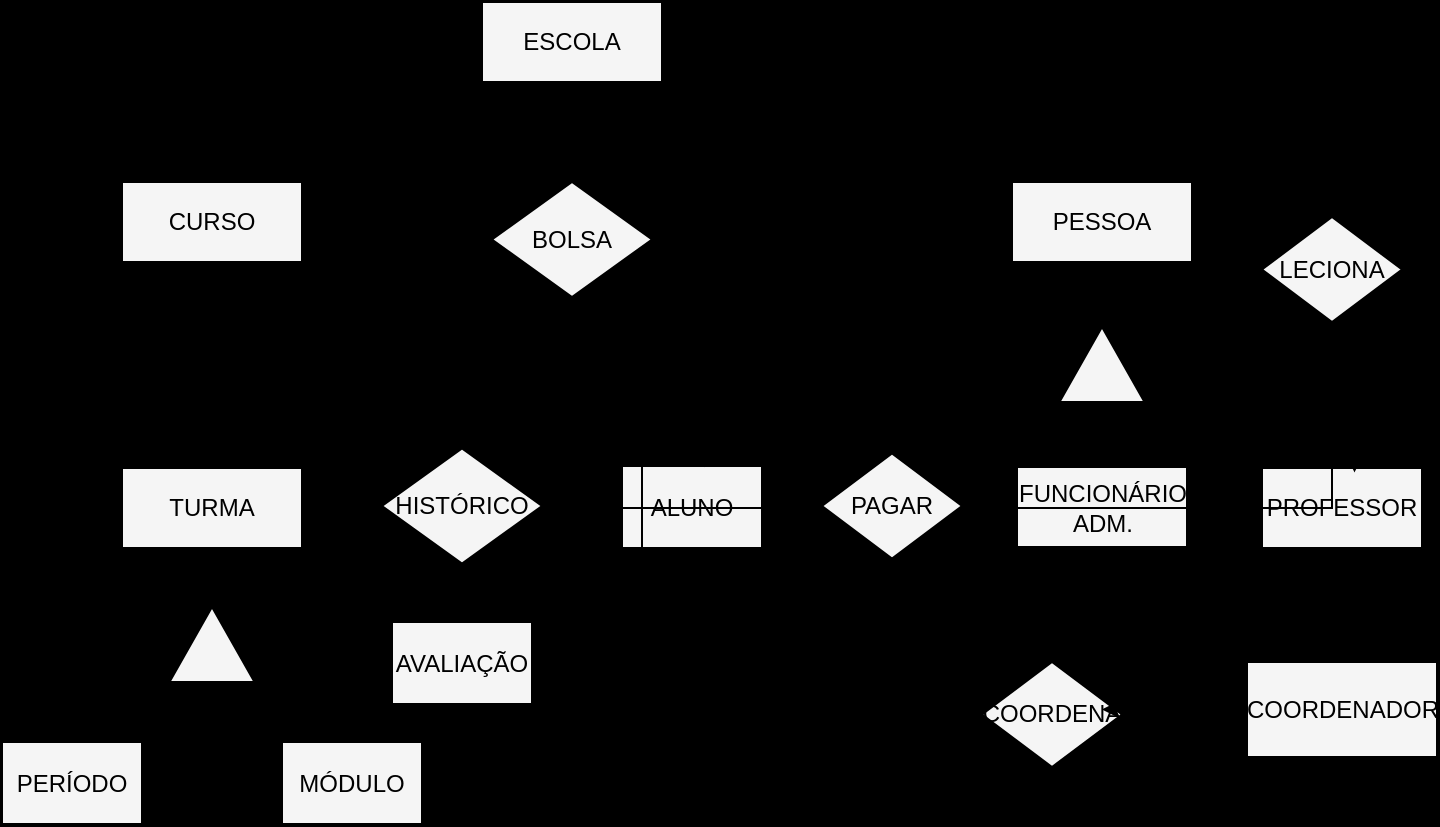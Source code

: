 <mxfile version="26.2.8">
  <diagram name="Página-1" id="fds0GChGML-J_CuACkd_">
    <mxGraphModel dx="1433" dy="774" grid="1" gridSize="10" guides="1" tooltips="1" connect="1" arrows="1" fold="1" page="1" pageScale="1" pageWidth="827" pageHeight="1169" background="light-dark(#000000,#000000)" math="0" shadow="0">
      <root>
        <mxCell id="0" />
        <mxCell id="1" parent="0" />
        <mxCell id="Cv_Zanrl3LAXws1K1gwo-39" style="edgeStyle=orthogonalEdgeStyle;rounded=0;orthogonalLoop=1;jettySize=auto;html=1;fontFamily=Helvetica;fontSize=12;fontColor=default;" edge="1" parent="1" source="Cv_Zanrl3LAXws1K1gwo-40" target="Cv_Zanrl3LAXws1K1gwo-44">
          <mxGeometry relative="1" as="geometry" />
        </mxCell>
        <mxCell id="Cv_Zanrl3LAXws1K1gwo-55" style="edgeStyle=orthogonalEdgeStyle;rounded=0;orthogonalLoop=1;jettySize=auto;html=1;entryX=0.5;entryY=0;entryDx=0;entryDy=0;fontFamily=Helvetica;fontSize=12;fontColor=default;" edge="1" parent="1" source="Cv_Zanrl3LAXws1K1gwo-40" target="Cv_Zanrl3LAXws1K1gwo-54">
          <mxGeometry relative="1" as="geometry" />
        </mxCell>
        <mxCell id="Cv_Zanrl3LAXws1K1gwo-91" style="edgeStyle=orthogonalEdgeStyle;rounded=0;orthogonalLoop=1;jettySize=auto;html=1;entryX=0.5;entryY=0;entryDx=0;entryDy=0;fontFamily=Helvetica;fontSize=12;fontColor=default;" edge="1" parent="1" source="Cv_Zanrl3LAXws1K1gwo-40" target="Cv_Zanrl3LAXws1K1gwo-90">
          <mxGeometry relative="1" as="geometry" />
        </mxCell>
        <mxCell id="Cv_Zanrl3LAXws1K1gwo-40" value="&lt;font style=&quot;color: light-dark(rgb(0, 0, 0), rgb(0, 0, 0));&quot;&gt;ESCOLA&lt;/font&gt;" style="rounded=0;whiteSpace=wrap;html=1;fillColor=light-dark(#F5F5F5,#FFFFFF);strokeColor=light-dark(#000000,#000000);" vertex="1" parent="1">
          <mxGeometry x="290" y="40" width="90" height="40" as="geometry" />
        </mxCell>
        <mxCell id="Cv_Zanrl3LAXws1K1gwo-41" style="edgeStyle=orthogonalEdgeStyle;rounded=0;orthogonalLoop=1;jettySize=auto;html=1;entryX=1;entryY=0.5;entryDx=0;entryDy=0;fontFamily=Helvetica;fontSize=12;fontColor=default;" edge="1" parent="1" source="Cv_Zanrl3LAXws1K1gwo-44" target="Cv_Zanrl3LAXws1K1gwo-43">
          <mxGeometry relative="1" as="geometry" />
        </mxCell>
        <mxCell id="Cv_Zanrl3LAXws1K1gwo-42" style="edgeStyle=orthogonalEdgeStyle;rounded=0;orthogonalLoop=1;jettySize=auto;html=1;entryX=0.5;entryY=0;entryDx=0;entryDy=0;fontFamily=Helvetica;fontSize=12;fontColor=default;" edge="1" parent="1" source="Cv_Zanrl3LAXws1K1gwo-43" target="Cv_Zanrl3LAXws1K1gwo-48">
          <mxGeometry relative="1" as="geometry" />
        </mxCell>
        <mxCell id="Cv_Zanrl3LAXws1K1gwo-43" value="" style="triangle;whiteSpace=wrap;html=1;rounded=0;strokeColor=default;align=center;verticalAlign=middle;fontFamily=Helvetica;fontSize=12;fontColor=default;fillColor=light-dark(#F5F5F5,#FFFFFF);rotation=-90;" vertex="1" parent="1">
          <mxGeometry x="581.25" y="200" width="37.5" height="42.5" as="geometry" />
        </mxCell>
        <mxCell id="Cv_Zanrl3LAXws1K1gwo-44" value="&lt;font style=&quot;color: light-dark(rgb(0, 0, 0), rgb(0, 0, 0));&quot;&gt;PESSOA&lt;/font&gt;" style="rounded=0;whiteSpace=wrap;html=1;strokeColor=default;align=center;verticalAlign=middle;fontFamily=Helvetica;fontSize=12;fontColor=default;fillColor=light-dark(#F5F5F5,#FFFFFF);" vertex="1" parent="1">
          <mxGeometry x="555" y="130" width="90" height="40" as="geometry" />
        </mxCell>
        <mxCell id="Cv_Zanrl3LAXws1K1gwo-66" value="" style="edgeStyle=orthogonalEdgeStyle;rounded=0;orthogonalLoop=1;jettySize=auto;html=1;fontFamily=Helvetica;fontSize=12;fontColor=default;" edge="1" parent="1" source="Cv_Zanrl3LAXws1K1gwo-46" target="Cv_Zanrl3LAXws1K1gwo-65">
          <mxGeometry relative="1" as="geometry" />
        </mxCell>
        <mxCell id="Cv_Zanrl3LAXws1K1gwo-87" style="edgeStyle=orthogonalEdgeStyle;rounded=0;orthogonalLoop=1;jettySize=auto;html=1;entryX=0;entryY=0.5;entryDx=0;entryDy=0;fontFamily=Helvetica;fontSize=12;fontColor=default;" edge="1" parent="1" source="Cv_Zanrl3LAXws1K1gwo-46" target="Cv_Zanrl3LAXws1K1gwo-82">
          <mxGeometry relative="1" as="geometry" />
        </mxCell>
        <mxCell id="Cv_Zanrl3LAXws1K1gwo-46" value="&lt;font style=&quot;color: light-dark(rgb(0, 0, 0), rgb(0, 0, 0));&quot;&gt;ALUNO&lt;/font&gt;" style="rounded=0;whiteSpace=wrap;html=1;strokeColor=default;align=center;verticalAlign=middle;fontFamily=Helvetica;fontSize=12;fontColor=default;fillColor=light-dark(#F5F5F5,#FFFFFF);" vertex="1" parent="1">
          <mxGeometry x="360" y="272" width="70" height="41" as="geometry" />
        </mxCell>
        <mxCell id="Cv_Zanrl3LAXws1K1gwo-110" value="" style="edgeStyle=orthogonalEdgeStyle;rounded=0;orthogonalLoop=1;jettySize=auto;html=1;fontFamily=Helvetica;fontSize=12;fontColor=default;" edge="1" parent="1" source="Cv_Zanrl3LAXws1K1gwo-47" target="Cv_Zanrl3LAXws1K1gwo-109">
          <mxGeometry relative="1" as="geometry" />
        </mxCell>
        <mxCell id="Cv_Zanrl3LAXws1K1gwo-47" value="&lt;font style=&quot;color: light-dark(rgb(0, 0, 0), rgb(0, 0, 0));&quot;&gt;PROFESSOR&lt;/font&gt;" style="rounded=0;whiteSpace=wrap;html=1;strokeColor=default;align=center;verticalAlign=middle;fontFamily=Helvetica;fontSize=12;fontColor=default;fillColor=light-dark(#F5F5F5,#FFFFFF);" vertex="1" parent="1">
          <mxGeometry x="680" y="273" width="80" height="40" as="geometry" />
        </mxCell>
        <mxCell id="Cv_Zanrl3LAXws1K1gwo-88" style="edgeStyle=orthogonalEdgeStyle;rounded=0;orthogonalLoop=1;jettySize=auto;html=1;fontFamily=Helvetica;fontSize=12;fontColor=default;" edge="1" parent="1" source="Cv_Zanrl3LAXws1K1gwo-48" target="Cv_Zanrl3LAXws1K1gwo-82">
          <mxGeometry relative="1" as="geometry" />
        </mxCell>
        <mxCell id="Cv_Zanrl3LAXws1K1gwo-48" value="&lt;font style=&quot;color: light-dark(rgb(0, 0, 0), rgb(0, 0, 0));&quot;&gt;FUNCIONÁRIO&lt;/font&gt;&lt;div&gt;&lt;font style=&quot;color: light-dark(rgb(0, 0, 0), rgb(0, 0, 0));&quot;&gt;ADM.&lt;/font&gt;&lt;/div&gt;" style="rounded=0;whiteSpace=wrap;html=1;strokeColor=default;align=center;verticalAlign=middle;fontFamily=Helvetica;fontSize=12;fontColor=default;fillColor=light-dark(#F5F5F5,#FFFFFF);" vertex="1" parent="1">
          <mxGeometry x="557.5" y="272.5" width="85" height="40" as="geometry" />
        </mxCell>
        <mxCell id="Cv_Zanrl3LAXws1K1gwo-49" style="edgeStyle=orthogonalEdgeStyle;rounded=0;orthogonalLoop=1;jettySize=auto;html=1;entryX=0.591;entryY=0.015;entryDx=0;entryDy=0;entryPerimeter=0;fontFamily=Helvetica;fontSize=12;fontColor=default;" edge="1" parent="1" source="Cv_Zanrl3LAXws1K1gwo-43" target="Cv_Zanrl3LAXws1K1gwo-46">
          <mxGeometry relative="1" as="geometry" />
        </mxCell>
        <mxCell id="Cv_Zanrl3LAXws1K1gwo-50" style="edgeStyle=orthogonalEdgeStyle;rounded=0;orthogonalLoop=1;jettySize=auto;html=1;entryX=0.578;entryY=0.055;entryDx=0;entryDy=0;entryPerimeter=0;fontFamily=Helvetica;fontSize=12;fontColor=default;" edge="1" parent="1" source="Cv_Zanrl3LAXws1K1gwo-43" target="Cv_Zanrl3LAXws1K1gwo-47">
          <mxGeometry relative="1" as="geometry" />
        </mxCell>
        <mxCell id="Cv_Zanrl3LAXws1K1gwo-67" style="edgeStyle=orthogonalEdgeStyle;rounded=0;orthogonalLoop=1;jettySize=auto;html=1;entryX=0;entryY=0.5;entryDx=0;entryDy=0;fontFamily=Helvetica;fontSize=12;fontColor=default;" edge="1" parent="1" source="Cv_Zanrl3LAXws1K1gwo-51" target="Cv_Zanrl3LAXws1K1gwo-65">
          <mxGeometry relative="1" as="geometry" />
        </mxCell>
        <mxCell id="Cv_Zanrl3LAXws1K1gwo-75" style="edgeStyle=orthogonalEdgeStyle;rounded=0;orthogonalLoop=1;jettySize=auto;html=1;entryX=1;entryY=0.5;entryDx=0;entryDy=0;fontFamily=Helvetica;fontSize=12;fontColor=default;" edge="1" parent="1" source="Cv_Zanrl3LAXws1K1gwo-51" target="Cv_Zanrl3LAXws1K1gwo-74">
          <mxGeometry relative="1" as="geometry" />
        </mxCell>
        <mxCell id="Cv_Zanrl3LAXws1K1gwo-117" style="edgeStyle=orthogonalEdgeStyle;rounded=0;orthogonalLoop=1;jettySize=auto;html=1;fontFamily=Helvetica;fontSize=12;fontColor=default;" edge="1" parent="1" source="Cv_Zanrl3LAXws1K1gwo-51" target="Cv_Zanrl3LAXws1K1gwo-115">
          <mxGeometry relative="1" as="geometry" />
        </mxCell>
        <mxCell id="Cv_Zanrl3LAXws1K1gwo-51" value="&lt;font style=&quot;color: light-dark(rgb(0, 0, 0), rgb(0, 0, 0));&quot;&gt;TURMA&lt;/font&gt;" style="rounded=0;whiteSpace=wrap;html=1;strokeColor=default;align=center;verticalAlign=middle;fontFamily=Helvetica;fontSize=12;fontColor=default;fillColor=light-dark(#F5F5F5,#FFFFFF);" vertex="1" parent="1">
          <mxGeometry x="110" y="273" width="90" height="40" as="geometry" />
        </mxCell>
        <mxCell id="Cv_Zanrl3LAXws1K1gwo-52" style="edgeStyle=orthogonalEdgeStyle;rounded=0;orthogonalLoop=1;jettySize=auto;html=1;exitX=0.5;exitY=1;exitDx=0;exitDy=0;fontFamily=Helvetica;fontSize=12;fontColor=default;" edge="1" parent="1" source="Cv_Zanrl3LAXws1K1gwo-48" target="Cv_Zanrl3LAXws1K1gwo-48">
          <mxGeometry relative="1" as="geometry" />
        </mxCell>
        <mxCell id="Cv_Zanrl3LAXws1K1gwo-68" style="edgeStyle=orthogonalEdgeStyle;rounded=0;orthogonalLoop=1;jettySize=auto;html=1;entryX=0.5;entryY=0;entryDx=0;entryDy=0;fontFamily=Helvetica;fontSize=12;fontColor=default;" edge="1" parent="1" source="Cv_Zanrl3LAXws1K1gwo-54" target="Cv_Zanrl3LAXws1K1gwo-51">
          <mxGeometry relative="1" as="geometry" />
        </mxCell>
        <mxCell id="Cv_Zanrl3LAXws1K1gwo-119" style="edgeStyle=orthogonalEdgeStyle;rounded=0;orthogonalLoop=1;jettySize=auto;html=1;entryX=0;entryY=0.5;entryDx=0;entryDy=0;fontFamily=Helvetica;fontSize=12;fontColor=default;" edge="1" parent="1" source="Cv_Zanrl3LAXws1K1gwo-54" target="Cv_Zanrl3LAXws1K1gwo-118">
          <mxGeometry relative="1" as="geometry" />
        </mxCell>
        <mxCell id="Cv_Zanrl3LAXws1K1gwo-54" value="&lt;font style=&quot;color: light-dark(rgb(0, 0, 0), rgb(0, 0, 0));&quot;&gt;CURSO&lt;/font&gt;" style="rounded=0;whiteSpace=wrap;html=1;strokeColor=default;align=center;verticalAlign=middle;fontFamily=Helvetica;fontSize=12;fontColor=default;fillColor=light-dark(#F5F5F5,#FFFFFF);" vertex="1" parent="1">
          <mxGeometry x="110" y="130" width="90" height="40" as="geometry" />
        </mxCell>
        <mxCell id="Cv_Zanrl3LAXws1K1gwo-114" style="edgeStyle=orthogonalEdgeStyle;rounded=0;orthogonalLoop=1;jettySize=auto;html=1;entryX=0.5;entryY=0;entryDx=0;entryDy=0;fontFamily=Helvetica;fontSize=12;fontColor=default;" edge="1" parent="1" source="Cv_Zanrl3LAXws1K1gwo-65" target="Cv_Zanrl3LAXws1K1gwo-113">
          <mxGeometry relative="1" as="geometry" />
        </mxCell>
        <mxCell id="Cv_Zanrl3LAXws1K1gwo-65" value="&lt;font style=&quot;color: light-dark(rgb(0, 0, 0), rgb(0, 0, 0));&quot;&gt;HISTÓRICO&lt;/font&gt;" style="rhombus;whiteSpace=wrap;html=1;fillColor=light-dark(#F5F5F5,#FFFFFF);rounded=0;" vertex="1" parent="1">
          <mxGeometry x="240" y="263.25" width="80" height="57.5" as="geometry" />
        </mxCell>
        <mxCell id="Cv_Zanrl3LAXws1K1gwo-71" value="&lt;font style=&quot;color: light-dark(rgb(0, 0, 0), rgb(0, 0, 0));&quot;&gt;MÓDULO&lt;/font&gt;" style="rounded=0;whiteSpace=wrap;html=1;strokeColor=default;align=center;verticalAlign=middle;fontFamily=Helvetica;fontSize=12;fontColor=default;fillColor=light-dark(#F5F5F5,#FFFFFF);" vertex="1" parent="1">
          <mxGeometry x="190" y="410" width="70" height="41" as="geometry" />
        </mxCell>
        <mxCell id="Cv_Zanrl3LAXws1K1gwo-72" value="&lt;font style=&quot;color: light-dark(rgb(0, 0, 0), rgb(0, 0, 0));&quot;&gt;PERÍODO&lt;/font&gt;" style="rounded=0;whiteSpace=wrap;html=1;strokeColor=default;align=center;verticalAlign=middle;fontFamily=Helvetica;fontSize=12;fontColor=default;fillColor=light-dark(#F5F5F5,#FFFFFF);" vertex="1" parent="1">
          <mxGeometry x="50" y="410" width="70" height="41" as="geometry" />
        </mxCell>
        <mxCell id="Cv_Zanrl3LAXws1K1gwo-79" style="edgeStyle=orthogonalEdgeStyle;rounded=0;orthogonalLoop=1;jettySize=auto;html=1;entryX=0.5;entryY=0;entryDx=0;entryDy=0;fontFamily=Helvetica;fontSize=12;fontColor=default;" edge="1" parent="1" source="Cv_Zanrl3LAXws1K1gwo-74" target="Cv_Zanrl3LAXws1K1gwo-71">
          <mxGeometry relative="1" as="geometry" />
        </mxCell>
        <mxCell id="Cv_Zanrl3LAXws1K1gwo-80" style="edgeStyle=orthogonalEdgeStyle;rounded=0;orthogonalLoop=1;jettySize=auto;html=1;entryX=0.5;entryY=0;entryDx=0;entryDy=0;fontFamily=Helvetica;fontSize=12;fontColor=default;" edge="1" parent="1" source="Cv_Zanrl3LAXws1K1gwo-74" target="Cv_Zanrl3LAXws1K1gwo-72">
          <mxGeometry relative="1" as="geometry" />
        </mxCell>
        <mxCell id="Cv_Zanrl3LAXws1K1gwo-74" value="" style="triangle;whiteSpace=wrap;html=1;rounded=0;strokeColor=default;align=center;verticalAlign=middle;fontFamily=Helvetica;fontSize=12;fontColor=default;fillColor=light-dark(#F5F5F5,#FFFFFF);rotation=-90;" vertex="1" parent="1">
          <mxGeometry x="136.25" y="340" width="37.5" height="42.5" as="geometry" />
        </mxCell>
        <mxCell id="Cv_Zanrl3LAXws1K1gwo-82" value="&lt;font style=&quot;color: light-dark(rgb(0, 0, 0), rgb(0, 0, 0));&quot;&gt;PAGAR&lt;/font&gt;" style="rhombus;whiteSpace=wrap;html=1;fillColor=light-dark(#F5F5F5,#FFFFFF);rounded=0;" vertex="1" parent="1">
          <mxGeometry x="460" y="265.75" width="70" height="52.5" as="geometry" />
        </mxCell>
        <mxCell id="Cv_Zanrl3LAXws1K1gwo-92" style="edgeStyle=orthogonalEdgeStyle;rounded=0;orthogonalLoop=1;jettySize=auto;html=1;entryX=0.25;entryY=0;entryDx=0;entryDy=0;fontFamily=Helvetica;fontSize=12;fontColor=default;" edge="1" parent="1" source="Cv_Zanrl3LAXws1K1gwo-90" target="Cv_Zanrl3LAXws1K1gwo-46">
          <mxGeometry relative="1" as="geometry" />
        </mxCell>
        <mxCell id="Cv_Zanrl3LAXws1K1gwo-90" value="&lt;font style=&quot;color: light-dark(rgb(0, 0, 0), rgb(0, 0, 0));&quot;&gt;BOLSA&lt;/font&gt;" style="rhombus;whiteSpace=wrap;html=1;fillColor=light-dark(#F5F5F5,#FFFFFF);rounded=0;" vertex="1" parent="1">
          <mxGeometry x="295" y="130" width="80" height="57.5" as="geometry" />
        </mxCell>
        <mxCell id="Cv_Zanrl3LAXws1K1gwo-109" value="&lt;font style=&quot;color: light-dark(rgb(0, 0, 0), rgb(0, 0, 0));&quot;&gt;COORDENADOR&lt;/font&gt;" style="whiteSpace=wrap;html=1;fillColor=light-dark(#F5F5F5,#FFFFFF);rounded=0;" vertex="1" parent="1">
          <mxGeometry x="672.5" y="370" width="95" height="47.5" as="geometry" />
        </mxCell>
        <mxCell id="Cv_Zanrl3LAXws1K1gwo-111" value="1:0" style="text;html=1;align=center;verticalAlign=middle;resizable=0;points=[];autosize=1;strokeColor=none;fillColor=none;fontFamily=Helvetica;fontSize=12;fontColor=default;rotation=90;" vertex="1" parent="1">
          <mxGeometry x="150" y="180" width="40" height="30" as="geometry" />
        </mxCell>
        <mxCell id="Cv_Zanrl3LAXws1K1gwo-113" value="&lt;font style=&quot;color: light-dark(rgb(0, 0, 0), rgb(0, 0, 0));&quot;&gt;AVALIAÇÃO&lt;/font&gt;" style="rounded=0;whiteSpace=wrap;html=1;strokeColor=default;align=center;verticalAlign=middle;fontFamily=Helvetica;fontSize=12;fontColor=default;fillColor=light-dark(#F5F5F5,#FFFFFF);" vertex="1" parent="1">
          <mxGeometry x="245" y="350" width="70" height="41" as="geometry" />
        </mxCell>
        <mxCell id="Cv_Zanrl3LAXws1K1gwo-115" value="&lt;font style=&quot;color: light-dark(rgb(0, 0, 0), rgb(0, 0, 0));&quot;&gt;LECIONA&lt;/font&gt;" style="rhombus;whiteSpace=wrap;html=1;fillColor=light-dark(#F5F5F5,#FFFFFF);rounded=0;" vertex="1" parent="1">
          <mxGeometry x="680" y="147.5" width="70" height="52.5" as="geometry" />
        </mxCell>
        <mxCell id="Cv_Zanrl3LAXws1K1gwo-118" value="&lt;font style=&quot;color: light-dark(rgb(0, 0, 0), rgb(0, 0, 0));&quot;&gt;COORDENA&lt;/font&gt;" style="rhombus;whiteSpace=wrap;html=1;fillColor=light-dark(#F5F5F5,#FFFFFF);rounded=0;" vertex="1" parent="1">
          <mxGeometry x="540" y="370" width="70" height="52.5" as="geometry" />
        </mxCell>
        <mxCell id="Cv_Zanrl3LAXws1K1gwo-120" style="edgeStyle=orthogonalEdgeStyle;rounded=0;orthogonalLoop=1;jettySize=auto;html=1;entryX=0.857;entryY=0.452;entryDx=0;entryDy=0;entryPerimeter=0;fontFamily=Helvetica;fontSize=12;fontColor=default;" edge="1" parent="1" source="Cv_Zanrl3LAXws1K1gwo-109" target="Cv_Zanrl3LAXws1K1gwo-118">
          <mxGeometry relative="1" as="geometry" />
        </mxCell>
      </root>
    </mxGraphModel>
  </diagram>
</mxfile>

